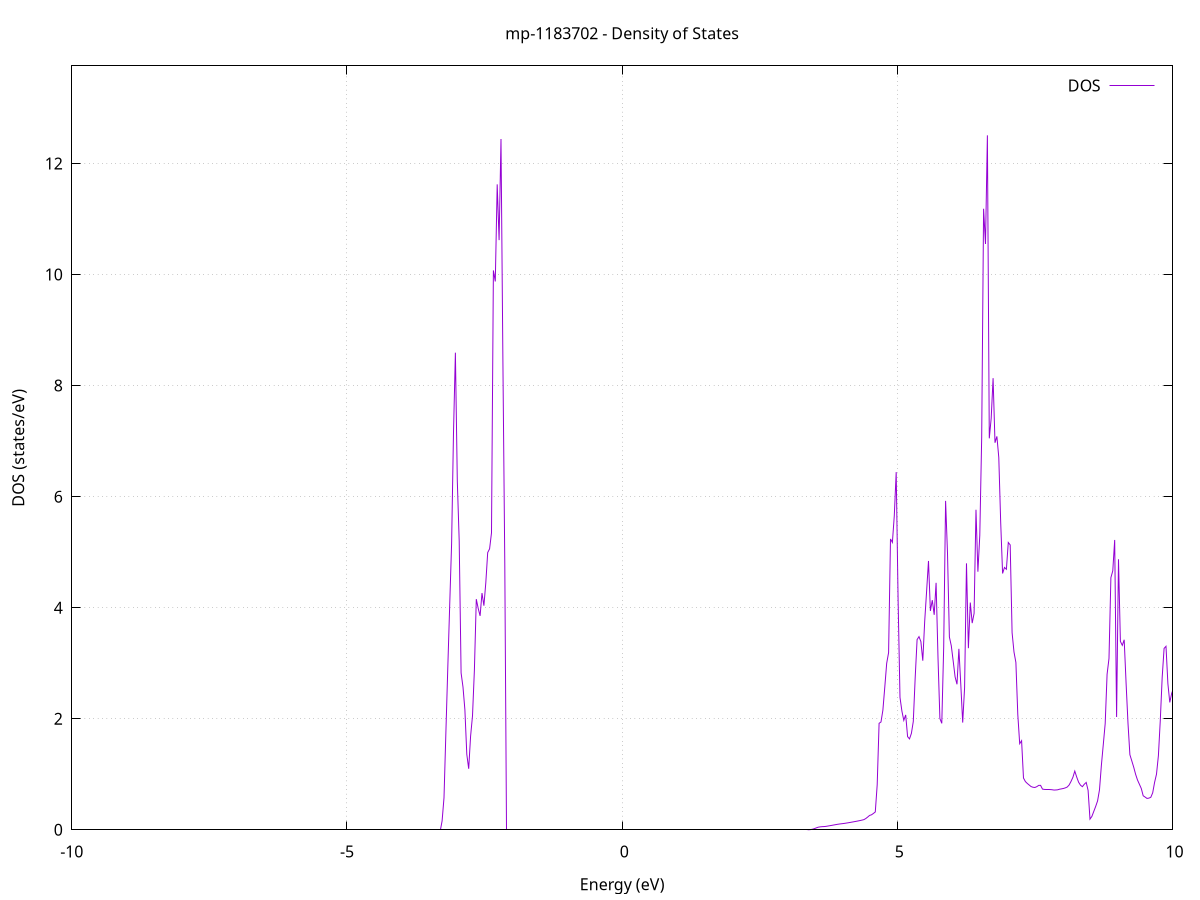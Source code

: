 set title 'mp-1183702 - Density of States'
set xlabel 'Energy (eV)'
set ylabel 'DOS (states/eV)'
set grid
set xrange [-10:10]
set yrange [0:13.758]
set xzeroaxis lt -1
set terminal png size 800,600
set output 'mp-1183702_dos_gnuplot.png'
plot '-' using 1:2 with lines title 'DOS'
-43.214600 0.000000
-43.180100 0.000000
-43.145600 0.000000
-43.111100 0.000000
-43.076600 0.000000
-43.042000 0.000000
-43.007500 0.000000
-42.973000 0.000000
-42.938500 0.000000
-42.903900 0.000000
-42.869400 0.000000
-42.834900 0.000000
-42.800400 0.000000
-42.765800 0.000000
-42.731300 0.000000
-42.696800 0.000000
-42.662300 0.000000
-42.627800 0.000000
-42.593200 0.000000
-42.558700 0.000000
-42.524200 0.000000
-42.489700 0.000000
-42.455100 0.000000
-42.420600 0.000000
-42.386100 0.000000
-42.351600 0.000000
-42.317000 0.000000
-42.282500 0.000000
-42.248000 0.000000
-42.213500 0.000000
-42.179000 0.000000
-42.144400 0.000000
-42.109900 0.000000
-42.075400 0.000000
-42.040900 0.000000
-42.006300 0.000000
-41.971800 0.000000
-41.937300 0.000000
-41.902800 0.000000
-41.868200 0.000000
-41.833700 0.000000
-41.799200 0.000000
-41.764700 0.000000
-41.730200 0.000000
-41.695600 0.000000
-41.661100 0.000000
-41.626600 0.000000
-41.592100 0.000000
-41.557500 0.000000
-41.523000 0.000000
-41.488500 0.000000
-41.454000 0.000000
-41.419400 0.000000
-41.384900 0.000000
-41.350400 0.000000
-41.315900 0.000000
-41.281400 0.000000
-41.246800 0.000000
-41.212300 0.000000
-41.177800 0.000000
-41.143300 0.000000
-41.108700 0.000000
-41.074200 0.000000
-41.039700 0.000000
-41.005200 0.000000
-40.970600 0.000000
-40.936100 0.000000
-40.901600 0.000000
-40.867100 0.000000
-40.832600 0.000000
-40.798000 0.000000
-40.763500 0.000000
-40.729000 0.000000
-40.694500 0.000000
-40.659900 0.000000
-40.625400 0.000000
-40.590900 0.000000
-40.556400 0.000000
-40.521800 0.000000
-40.487300 0.000000
-40.452800 0.000000
-40.418300 0.000000
-40.383800 0.000000
-40.349200 0.000000
-40.314700 0.000000
-40.280200 0.000000
-40.245700 0.000000
-40.211100 0.000000
-40.176600 0.000000
-40.142100 0.000000
-40.107600 0.000000
-40.073000 0.000000
-40.038500 0.000000
-40.004000 0.000000
-39.969500 0.000000
-39.935000 0.000000
-39.900400 0.000000
-39.865900 0.000000
-39.831400 0.000000
-39.796900 0.000000
-39.762300 0.000000
-39.727800 0.000000
-39.693300 0.000000
-39.658800 0.000000
-39.624200 0.000000
-39.589700 0.000000
-39.555200 0.000000
-39.520700 0.000000
-39.486200 0.000000
-39.451600 0.000000
-39.417100 0.000000
-39.382600 0.000000
-39.348100 0.000000
-39.313500 0.000000
-39.279000 0.000000
-39.244500 0.000000
-39.210000 0.000000
-39.175500 0.000000
-39.140900 0.000000
-39.106400 0.000000
-39.071900 0.000000
-39.037400 0.000000
-39.002800 0.000000
-38.968300 0.000000
-38.933800 0.000000
-38.899300 0.000000
-38.864700 0.000000
-38.830200 0.000000
-38.795700 0.000000
-38.761200 0.000000
-38.726700 0.000000
-38.692100 0.000000
-38.657600 0.000000
-38.623100 0.000000
-38.588600 0.000000
-38.554000 0.000000
-38.519500 0.000000
-38.485000 0.000000
-38.450500 0.000000
-38.415900 0.000000
-38.381400 0.000000
-38.346900 0.000000
-38.312400 0.000000
-38.277900 0.000000
-38.243300 0.000000
-38.208800 0.000000
-38.174300 0.000000
-38.139800 0.000000
-38.105200 0.000000
-38.070700 0.000000
-38.036200 0.000000
-38.001700 0.000000
-37.967100 0.000000
-37.932600 0.000000
-37.898100 0.000000
-37.863600 0.000000
-37.829100 0.000000
-37.794500 0.000000
-37.760000 0.000000
-37.725500 0.000000
-37.691000 0.000000
-37.656400 0.000000
-37.621900 0.000000
-37.587400 0.000000
-37.552900 0.000000
-37.518300 0.000000
-37.483800 0.000000
-37.449300 0.000000
-37.414800 0.000000
-37.380300 0.000000
-37.345700 0.000000
-37.311200 0.000000
-37.276700 0.000000
-37.242200 0.000000
-37.207600 0.000000
-37.173100 0.000000
-37.138600 0.000000
-37.104100 0.000000
-37.069500 0.000000
-37.035000 0.000000
-37.000500 0.000000
-36.966000 0.000000
-36.931500 0.000000
-36.896900 0.000000
-36.862400 0.000000
-36.827900 0.000000
-36.793400 0.000000
-36.758800 0.000000
-36.724300 0.000000
-36.689800 0.000000
-36.655300 0.000000
-36.620700 0.000000
-36.586200 0.000000
-36.551700 0.000000
-36.517200 0.000000
-36.482700 0.000000
-36.448100 0.000000
-36.413600 0.000000
-36.379100 0.000000
-36.344600 0.000000
-36.310000 0.000000
-36.275500 0.000000
-36.241000 0.000000
-36.206500 0.000000
-36.171900 0.000000
-36.137400 0.000000
-36.102900 0.000000
-36.068400 0.000000
-36.033900 0.000000
-35.999300 0.000000
-35.964800 0.000000
-35.930300 0.000000
-35.895800 0.000000
-35.861200 0.000000
-35.826700 0.000000
-35.792200 0.000000
-35.757700 0.000000
-35.723100 0.000000
-35.688600 0.000000
-35.654100 0.000000
-35.619600 0.000000
-35.585100 0.000000
-35.550500 0.000000
-35.516000 0.000000
-35.481500 0.000000
-35.447000 0.000000
-35.412400 0.000000
-35.377900 0.000000
-35.343400 0.000000
-35.308900 0.000000
-35.274400 0.000000
-35.239800 0.000000
-35.205300 0.000000
-35.170800 0.000000
-35.136300 0.000000
-35.101700 0.000000
-35.067200 0.000000
-35.032700 0.000000
-34.998200 0.000000
-34.963600 0.000000
-34.929100 0.000000
-34.894600 0.000000
-34.860100 0.000000
-34.825600 0.000000
-34.791000 0.000000
-34.756500 0.000000
-34.722000 0.000000
-34.687500 0.000000
-34.652900 0.000000
-34.618400 0.000000
-34.583900 0.000000
-34.549400 0.000000
-34.514800 0.000000
-34.480300 0.000000
-34.445800 0.000000
-34.411300 0.000000
-34.376800 0.000000
-34.342200 0.000000
-34.307700 0.000000
-34.273200 0.000000
-34.238700 0.000000
-34.204100 0.000000
-34.169600 0.000000
-34.135100 0.000000
-34.100600 0.000000
-34.066000 0.000000
-34.031500 0.000000
-33.997000 0.000000
-33.962500 0.000000
-33.928000 0.000000
-33.893400 0.000000
-33.858900 0.000000
-33.824400 0.000000
-33.789900 0.000000
-33.755300 0.000000
-33.720800 0.000000
-33.686300 0.000000
-33.651800 0.000000
-33.617200 0.000000
-33.582700 0.000000
-33.548200 0.000000
-33.513700 0.000000
-33.479200 0.000000
-33.444600 0.000000
-33.410100 0.000000
-33.375600 0.000000
-33.341100 0.000000
-33.306500 0.000000
-33.272000 0.000000
-33.237500 0.000000
-33.203000 0.000000
-33.168400 0.000000
-33.133900 0.000000
-33.099400 0.000000
-33.064900 0.000000
-33.030400 0.000000
-32.995800 0.000000
-32.961300 0.000000
-32.926800 0.000000
-32.892300 0.000000
-32.857700 0.000000
-32.823200 0.000000
-32.788700 0.000000
-32.754200 0.000000
-32.719600 0.000000
-32.685100 0.000000
-32.650600 0.000000
-32.616100 0.000000
-32.581600 0.000000
-32.547000 0.000000
-32.512500 0.000000
-32.478000 0.000000
-32.443500 0.000000
-32.408900 0.000000
-32.374400 0.000000
-32.339900 0.000000
-32.305400 0.000000
-32.270800 0.000000
-32.236300 0.000000
-32.201800 0.000000
-32.167300 0.000000
-32.132800 0.000000
-32.098200 0.000000
-32.063700 0.000000
-32.029200 0.000000
-31.994700 0.000000
-31.960100 0.000000
-31.925600 0.000000
-31.891100 0.000000
-31.856600 0.000000
-31.822000 0.000000
-31.787500 0.000000
-31.753000 0.000000
-31.718500 0.000000
-31.684000 0.000000
-31.649400 0.000000
-31.614900 0.000000
-31.580400 0.000000
-31.545900 0.000000
-31.511300 0.000000
-31.476800 0.000000
-31.442300 0.000000
-31.407800 0.000000
-31.373200 0.000000
-31.338700 0.000000
-31.304200 0.000000
-31.269700 0.000000
-31.235200 0.000000
-31.200600 0.000000
-31.166100 0.000000
-31.131600 0.000000
-31.097100 0.000000
-31.062500 0.000000
-31.028000 0.000000
-30.993500 0.000000
-30.959000 0.000000
-30.924500 0.000000
-30.889900 0.000000
-30.855400 0.000000
-30.820900 0.000000
-30.786400 0.000000
-30.751800 0.000000
-30.717300 0.000000
-30.682800 0.000000
-30.648300 0.000000
-30.613700 0.000000
-30.579200 0.000000
-30.544700 0.000000
-30.510200 0.000000
-30.475700 0.000000
-30.441100 0.000000
-30.406600 0.000000
-30.372100 0.000000
-30.337600 0.000000
-30.303000 0.000000
-30.268500 0.000000
-30.234000 0.000000
-30.199500 0.000000
-30.164900 0.000000
-30.130400 0.000000
-30.095900 0.000000
-30.061400 0.000000
-30.026900 0.000000
-29.992300 0.000000
-29.957800 0.000000
-29.923300 0.000000
-29.888800 0.000000
-29.854200 0.000000
-29.819700 0.000000
-29.785200 0.000000
-29.750700 0.000000
-29.716100 0.000000
-29.681600 0.000000
-29.647100 0.000000
-29.612600 0.000000
-29.578100 0.000000
-29.543500 0.000000
-29.509000 0.000000
-29.474500 0.000000
-29.440000 0.000000
-29.405400 0.000000
-29.370900 0.000000
-29.336400 0.000000
-29.301900 0.000000
-29.267300 0.000000
-29.232800 0.000000
-29.198300 0.000000
-29.163800 0.000000
-29.129300 0.000000
-29.094700 0.000000
-29.060200 0.000000
-29.025700 0.000000
-28.991200 0.000000
-28.956600 0.000000
-28.922100 0.000000
-28.887600 0.000000
-28.853100 0.000000
-28.818500 0.000000
-28.784000 0.000000
-28.749500 0.000000
-28.715000 0.000000
-28.680500 0.000000
-28.645900 0.000000
-28.611400 0.000000
-28.576900 0.000000
-28.542400 0.000000
-28.507800 0.000000
-28.473300 0.000000
-28.438800 0.000000
-28.404300 0.000000
-28.369700 0.000000
-28.335200 0.000000
-28.300700 0.000000
-28.266200 0.000000
-28.231700 0.000000
-28.197100 0.000000
-28.162600 0.000000
-28.128100 0.000000
-28.093600 0.000000
-28.059000 0.000000
-28.024500 0.000000
-27.990000 0.000000
-27.955500 0.000000
-27.920900 0.000000
-27.886400 0.000000
-27.851900 0.000000
-27.817400 0.000000
-27.782900 0.000000
-27.748300 0.000000
-27.713800 0.000000
-27.679300 0.000000
-27.644800 0.000000
-27.610200 0.000000
-27.575700 0.000000
-27.541200 0.000000
-27.506700 0.000000
-27.472100 0.000000
-27.437600 0.000000
-27.403100 0.000000
-27.368600 0.000000
-27.334100 0.000000
-27.299500 0.000000
-27.265000 0.000000
-27.230500 0.000000
-27.196000 0.000000
-27.161400 0.000000
-27.126900 0.000000
-27.092400 0.000000
-27.057900 0.000000
-27.023400 0.000000
-26.988800 0.000000
-26.954300 0.000000
-26.919800 0.000000
-26.885300 0.000000
-26.850700 0.000000
-26.816200 0.000000
-26.781700 0.000000
-26.747200 0.000000
-26.712600 0.000000
-26.678100 0.000000
-26.643600 0.000000
-26.609100 0.000000
-26.574600 0.000000
-26.540000 0.000000
-26.505500 0.000000
-26.471000 0.000000
-26.436500 0.000000
-26.401900 0.000000
-26.367400 0.000000
-26.332900 0.000000
-26.298400 0.000000
-26.263800 0.000000
-26.229300 0.000000
-26.194800 0.000000
-26.160300 0.000000
-26.125800 0.000000
-26.091200 0.000000
-26.056700 0.000000
-26.022200 0.000000
-25.987700 0.000000
-25.953100 0.000000
-25.918600 0.000000
-25.884100 0.000000
-25.849600 0.000000
-25.815000 0.000000
-25.780500 0.000000
-25.746000 0.000000
-25.711500 0.000000
-25.677000 0.000000
-25.642400 0.000000
-25.607900 0.000000
-25.573400 0.000000
-25.538900 0.000000
-25.504300 0.000000
-25.469800 0.000000
-25.435300 0.000000
-25.400800 0.000000
-25.366200 0.000000
-25.331700 0.000000
-25.297200 0.000000
-25.262700 0.000000
-25.228200 0.000000
-25.193600 0.000000
-25.159100 0.000000
-25.124600 0.000000
-25.090100 0.000000
-25.055500 0.000000
-25.021000 0.000000
-24.986500 0.000000
-24.952000 0.000000
-24.917400 0.000000
-24.882900 0.000000
-24.848400 0.000000
-24.813900 0.000000
-24.779400 0.000000
-24.744800 0.000000
-24.710300 0.000000
-24.675800 0.000000
-24.641300 0.000000
-24.606700 0.000000
-24.572200 0.000000
-24.537700 0.000000
-24.503200 0.000000
-24.468600 0.000000
-24.434100 0.000000
-24.399600 0.000000
-24.365100 0.000000
-24.330600 0.000000
-24.296000 0.000000
-24.261500 0.000000
-24.227000 0.000000
-24.192500 0.000000
-24.157900 0.000000
-24.123400 0.000000
-24.088900 0.000000
-24.054400 0.000000
-24.019800 0.000000
-23.985300 0.000000
-23.950800 0.000000
-23.916300 0.000000
-23.881800 0.000000
-23.847200 0.000000
-23.812700 0.000000
-23.778200 0.000000
-23.743700 0.000000
-23.709100 0.000000
-23.674600 0.000000
-23.640100 0.000000
-23.605600 0.000000
-23.571000 0.000000
-23.536500 0.000000
-23.502000 0.000000
-23.467500 0.000000
-23.433000 0.000000
-23.398400 0.000000
-23.363900 0.000000
-23.329400 0.000000
-23.294900 0.000000
-23.260300 0.000000
-23.225800 0.000000
-23.191300 0.000000
-23.156800 0.000000
-23.122200 0.000000
-23.087700 0.000000
-23.053200 0.000000
-23.018700 0.000000
-22.984200 0.000000
-22.949600 0.000000
-22.915100 0.000000
-22.880600 0.000000
-22.846100 0.000000
-22.811500 0.000000
-22.777000 0.000000
-22.742500 0.000000
-22.708000 0.000000
-22.673500 0.000000
-22.638900 0.000000
-22.604400 0.000000
-22.569900 0.000000
-22.535400 0.000000
-22.500800 0.000000
-22.466300 0.000000
-22.431800 0.000000
-22.397300 0.000000
-22.362700 0.000000
-22.328200 0.000000
-22.293700 0.000000
-22.259200 0.000000
-22.224700 0.000000
-22.190100 0.000000
-22.155600 0.000000
-22.121100 0.000000
-22.086600 0.000000
-22.052000 0.000000
-22.017500 0.000000
-21.983000 0.000000
-21.948500 0.000000
-21.913900 0.000000
-21.879400 0.000000
-21.844900 0.000000
-21.810400 0.000000
-21.775900 0.000000
-21.741300 0.000000
-21.706800 0.000000
-21.672300 0.000000
-21.637800 0.000000
-21.603200 0.000000
-21.568700 0.000000
-21.534200 0.000000
-21.499700 0.000000
-21.465100 0.000000
-21.430600 0.000000
-21.396100 0.000000
-21.361600 0.000000
-21.327100 0.000000
-21.292500 0.000000
-21.258000 0.000000
-21.223500 0.000000
-21.189000 0.000000
-21.154400 0.000000
-21.119900 0.000000
-21.085400 0.000000
-21.050900 0.000000
-21.016300 0.000000
-20.981800 0.000000
-20.947300 0.000000
-20.912800 0.000000
-20.878300 0.000000
-20.843700 0.000000
-20.809200 0.000000
-20.774700 0.000000
-20.740200 0.000000
-20.705600 0.000000
-20.671100 0.000000
-20.636600 0.000000
-20.602100 0.000000
-20.567500 0.000000
-20.533000 0.000000
-20.498500 0.000000
-20.464000 0.000000
-20.429500 0.000000
-20.394900 0.000000
-20.360400 0.000000
-20.325900 0.000000
-20.291400 0.000000
-20.256800 0.000000
-20.222300 0.000000
-20.187800 0.000000
-20.153300 0.000000
-20.118700 0.000000
-20.084200 0.000000
-20.049700 0.000000
-20.015200 0.000000
-19.980700 0.000000
-19.946100 0.000000
-19.911600 0.000000
-19.877100 0.000000
-19.842600 0.000000
-19.808000 0.000000
-19.773500 0.000000
-19.739000 0.000000
-19.704500 0.000000
-19.669900 0.000000
-19.635400 0.000000
-19.600900 0.000000
-19.566400 0.000000
-19.531900 0.000000
-19.497300 0.000000
-19.462800 0.000000
-19.428300 0.000000
-19.393800 0.000000
-19.359200 0.000000
-19.324700 0.000000
-19.290200 0.000000
-19.255700 0.000000
-19.221100 0.000000
-19.186600 0.000000
-19.152100 0.000000
-19.117600 0.000000
-19.083100 0.000000
-19.048500 0.000000
-19.014000 0.000000
-18.979500 0.000000
-18.945000 0.000000
-18.910400 0.000000
-18.875900 0.000000
-18.841400 0.000000
-18.806900 0.000000
-18.772400 0.000000
-18.737800 0.000000
-18.703300 0.000000
-18.668800 0.000000
-18.634300 0.000000
-18.599700 0.000000
-18.565200 0.000000
-18.530700 0.000000
-18.496200 0.000000
-18.461600 0.000000
-18.427100 0.000000
-18.392600 0.000000
-18.358100 0.000000
-18.323600 0.000000
-18.289000 0.000000
-18.254500 0.000000
-18.220000 0.000000
-18.185500 0.000000
-18.150900 0.000000
-18.116400 0.000000
-18.081900 0.000000
-18.047400 0.000000
-18.012800 0.000000
-17.978300 0.000000
-17.943800 0.000000
-17.909300 0.000000
-17.874800 0.000000
-17.840200 0.000000
-17.805700 0.000000
-17.771200 0.000000
-17.736700 0.000000
-17.702100 0.000000
-17.667600 0.000000
-17.633100 0.000000
-17.598600 0.000000
-17.564000 0.000000
-17.529500 0.000000
-17.495000 0.000000
-17.460500 0.000000
-17.426000 0.000000
-17.391400 0.000000
-17.356900 0.000000
-17.322400 0.000000
-17.287900 0.000000
-17.253300 0.000000
-17.218800 0.000000
-17.184300 0.000000
-17.149800 0.000000
-17.115200 0.000000
-17.080700 0.000000
-17.046200 0.000000
-17.011700 0.000000
-16.977200 0.000000
-16.942600 0.000000
-16.908100 0.000000
-16.873600 0.000000
-16.839100 0.000000
-16.804500 0.000000
-16.770000 0.000000
-16.735500 0.000000
-16.701000 0.000000
-16.666400 0.000000
-16.631900 0.000000
-16.597400 0.000000
-16.562900 0.000000
-16.528400 0.000000
-16.493800 0.000000
-16.459300 0.000000
-16.424800 0.000000
-16.390300 0.000000
-16.355700 0.000000
-16.321200 0.000000
-16.286700 0.000000
-16.252200 0.000000
-16.217600 0.000000
-16.183100 0.000000
-16.148600 0.000000
-16.114100 0.000000
-16.079600 0.000000
-16.045000 0.000000
-16.010500 0.000000
-15.976000 0.000000
-15.941500 0.000000
-15.906900 0.000000
-15.872400 0.000000
-15.837900 0.000000
-15.803400 0.000000
-15.768800 0.000000
-15.734300 0.000000
-15.699800 0.000000
-15.665300 0.000000
-15.630800 0.000000
-15.596200 0.000000
-15.561700 0.000000
-15.527200 0.000000
-15.492700 0.000000
-15.458100 0.000000
-15.423600 0.000000
-15.389100 0.000000
-15.354600 0.000000
-15.320000 0.000000
-15.285500 0.000000
-15.251000 0.000000
-15.216500 0.000000
-15.182000 0.000000
-15.147400 0.000000
-15.112900 0.000000
-15.078400 0.000000
-15.043900 0.000000
-15.009300 0.000000
-14.974800 0.000000
-14.940300 0.000000
-14.905800 0.000000
-14.871200 0.000000
-14.836700 0.000000
-14.802200 0.000000
-14.767700 0.000000
-14.733200 0.000000
-14.698600 0.000000
-14.664100 0.000000
-14.629600 0.000000
-14.595100 0.000000
-14.560500 0.000000
-14.526000 0.000000
-14.491500 0.000000
-14.457000 0.000000
-14.422500 0.000000
-14.387900 0.000000
-14.353400 0.000000
-14.318900 0.000000
-14.284400 0.000000
-14.249800 0.000000
-14.215300 0.847500
-14.180800 1.740800
-14.146300 2.765500
-14.111700 3.885600
-14.077200 5.945500
-14.042700 11.117600
-14.008200 16.641300
-13.973700 24.676900
-13.939100 0.000000
-13.904600 0.000000
-13.870100 0.000000
-13.835600 0.000000
-13.801000 0.000000
-13.766500 0.000000
-13.732000 0.000000
-13.697500 0.000000
-13.662900 0.000000
-13.628400 0.000000
-13.593900 0.000000
-13.559400 0.000000
-13.524900 0.000000
-13.490300 0.000000
-13.455800 0.000000
-13.421300 0.000000
-13.386800 0.000000
-13.352200 0.000000
-13.317700 0.000000
-13.283200 0.000000
-13.248700 0.000000
-13.214100 0.000000
-13.179600 0.000000
-13.145100 0.000000
-13.110600 0.000000
-13.076100 0.000000
-13.041500 0.000000
-13.007000 0.000000
-12.972500 0.000000
-12.938000 0.000000
-12.903400 0.000000
-12.868900 0.000000
-12.834400 0.000000
-12.799900 0.000000
-12.765300 0.000000
-12.730800 0.000000
-12.696300 0.000000
-12.661800 0.000000
-12.627300 0.000000
-12.592700 0.000000
-12.558200 0.000000
-12.523700 0.000000
-12.489200 0.000000
-12.454600 0.000000
-12.420100 0.000000
-12.385600 0.000000
-12.351100 0.000000
-12.316500 0.000000
-12.282000 0.000000
-12.247500 0.000000
-12.213000 0.000000
-12.178500 0.000000
-12.143900 0.000000
-12.109400 0.000000
-12.074900 0.000000
-12.040400 0.000000
-12.005800 0.000000
-11.971300 0.000000
-11.936800 0.000000
-11.902300 0.000000
-11.867700 0.000000
-11.833200 0.000000
-11.798700 0.000000
-11.764200 0.000000
-11.729700 0.000000
-11.695100 0.000000
-11.660600 0.000000
-11.626100 0.000000
-11.591600 0.000000
-11.557000 0.000000
-11.522500 0.000000
-11.488000 0.000000
-11.453500 0.000000
-11.418900 0.000000
-11.384400 0.000000
-11.349900 0.000000
-11.315400 0.000000
-11.280900 0.000000
-11.246300 0.000000
-11.211800 0.000000
-11.177300 0.000000
-11.142800 0.000000
-11.108200 0.000000
-11.073700 0.000000
-11.039200 0.000000
-11.004700 0.000000
-10.970100 0.000000
-10.935600 0.000000
-10.901100 0.000000
-10.866600 0.000000
-10.832100 0.000000
-10.797500 0.000000
-10.763000 0.000000
-10.728500 0.000000
-10.694000 0.000000
-10.659400 0.000000
-10.624900 0.000000
-10.590400 0.000000
-10.555900 0.000000
-10.521400 0.000000
-10.486800 0.000000
-10.452300 0.000000
-10.417800 0.000000
-10.383300 0.000000
-10.348700 0.000000
-10.314200 0.000000
-10.279700 0.000000
-10.245200 0.000000
-10.210600 0.000000
-10.176100 0.000000
-10.141600 0.000000
-10.107100 0.000000
-10.072600 0.000000
-10.038000 0.000000
-10.003500 0.000000
-9.969000 0.000000
-9.934500 0.000000
-9.899900 0.000000
-9.865400 0.000000
-9.830900 0.000000
-9.796400 0.000000
-9.761800 0.000000
-9.727300 0.000000
-9.692800 0.000000
-9.658300 0.000000
-9.623800 0.000000
-9.589200 0.000000
-9.554700 0.000000
-9.520200 0.000000
-9.485700 0.000000
-9.451100 0.000000
-9.416600 0.000000
-9.382100 0.000000
-9.347600 0.000000
-9.313000 0.000000
-9.278500 0.000000
-9.244000 0.000000
-9.209500 0.000000
-9.175000 0.000000
-9.140400 0.000000
-9.105900 0.000000
-9.071400 0.000000
-9.036900 0.000000
-9.002300 0.000000
-8.967800 0.000000
-8.933300 0.000000
-8.898800 0.000000
-8.864200 0.000000
-8.829700 0.000000
-8.795200 0.000000
-8.760700 0.000000
-8.726200 0.000000
-8.691600 0.000000
-8.657100 0.000000
-8.622600 0.000000
-8.588100 0.000000
-8.553500 0.000000
-8.519000 0.000000
-8.484500 0.000000
-8.450000 0.000000
-8.415400 0.000000
-8.380900 0.000000
-8.346400 0.000000
-8.311900 0.000000
-8.277400 0.000000
-8.242800 0.000000
-8.208300 0.000000
-8.173800 0.000000
-8.139300 0.000000
-8.104700 0.000000
-8.070200 0.000000
-8.035700 0.000000
-8.001200 0.000000
-7.966600 0.000000
-7.932100 0.000000
-7.897600 0.000000
-7.863100 0.000000
-7.828600 0.000000
-7.794000 0.000000
-7.759500 0.000000
-7.725000 0.000000
-7.690500 0.000000
-7.655900 0.000000
-7.621400 0.000000
-7.586900 0.000000
-7.552400 0.000000
-7.517800 0.000000
-7.483300 0.000000
-7.448800 0.000000
-7.414300 0.000000
-7.379800 0.000000
-7.345200 0.000000
-7.310700 0.000000
-7.276200 0.000000
-7.241700 0.000000
-7.207100 0.000000
-7.172600 0.000000
-7.138100 0.000000
-7.103600 0.000000
-7.069000 0.000000
-7.034500 0.000000
-7.000000 0.000000
-6.965500 0.000000
-6.931000 0.000000
-6.896400 0.000000
-6.861900 0.000000
-6.827400 0.000000
-6.792900 0.000000
-6.758300 0.000000
-6.723800 0.000000
-6.689300 0.000000
-6.654800 0.000000
-6.620200 0.000000
-6.585700 0.000000
-6.551200 0.000000
-6.516700 0.000000
-6.482200 0.000000
-6.447600 0.000000
-6.413100 0.000000
-6.378600 0.000000
-6.344100 0.000000
-6.309500 0.000000
-6.275000 0.000000
-6.240500 0.000000
-6.206000 0.000000
-6.171500 0.000000
-6.136900 0.000000
-6.102400 0.000000
-6.067900 0.000000
-6.033400 0.000000
-5.998800 0.000000
-5.964300 0.000000
-5.929800 0.000000
-5.895300 0.000000
-5.860700 0.000000
-5.826200 0.000000
-5.791700 0.000000
-5.757200 0.000000
-5.722700 0.000000
-5.688100 0.000000
-5.653600 0.000000
-5.619100 0.000000
-5.584600 0.000000
-5.550000 0.000000
-5.515500 0.000000
-5.481000 0.000000
-5.446500 0.000000
-5.411900 0.000000
-5.377400 0.000000
-5.342900 0.000000
-5.308400 0.000000
-5.273900 0.000000
-5.239300 0.000000
-5.204800 0.000000
-5.170300 0.000000
-5.135800 0.000000
-5.101200 0.000000
-5.066700 0.000000
-5.032200 0.000000
-4.997700 0.000000
-4.963100 0.000000
-4.928600 0.000000
-4.894100 0.000000
-4.859600 0.000000
-4.825100 0.000000
-4.790500 0.000000
-4.756000 0.000000
-4.721500 0.000000
-4.687000 0.000000
-4.652400 0.000000
-4.617900 0.000000
-4.583400 0.000000
-4.548900 0.000000
-4.514300 0.000000
-4.479800 0.000000
-4.445300 0.000000
-4.410800 0.000000
-4.376300 0.000000
-4.341700 0.000000
-4.307200 0.000000
-4.272700 0.000000
-4.238200 0.000000
-4.203600 0.000000
-4.169100 0.000000
-4.134600 0.000000
-4.100100 0.000000
-4.065500 0.000000
-4.031000 0.000000
-3.996500 0.000000
-3.962000 0.000000
-3.927500 0.000000
-3.892900 0.000000
-3.858400 0.000000
-3.823900 0.000000
-3.789400 0.000000
-3.754800 0.000000
-3.720300 0.000000
-3.685800 0.000000
-3.651300 0.000000
-3.616700 0.000000
-3.582200 0.000000
-3.547700 0.000000
-3.513200 0.000000
-3.478700 0.000000
-3.444100 0.000000
-3.409600 0.000000
-3.375100 0.000000
-3.340600 0.000000
-3.306000 0.000000
-3.271500 0.158700
-3.237000 0.575700
-3.202500 1.757400
-3.167900 2.921300
-3.133400 4.044500
-3.098900 5.145900
-3.064400 7.143900
-3.029900 8.592800
-2.995300 6.287400
-2.960800 5.203200
-2.926300 2.824300
-2.891800 2.571000
-2.857200 2.159500
-2.822700 1.359000
-2.788200 1.099000
-2.753700 1.685500
-2.719100 2.050700
-2.684600 2.877200
-2.650100 4.153700
-2.615600 3.987200
-2.581100 3.852700
-2.546500 4.263800
-2.512000 4.035700
-2.477500 4.447200
-2.443000 4.992300
-2.408400 5.060600
-2.373900 5.348000
-2.339400 10.074200
-2.304900 9.875400
-2.270300 11.623800
-2.235800 10.619900
-2.201300 12.440900
-2.166800 8.454400
-2.132300 4.788500
-2.097700 0.000000
-2.063200 0.000000
-2.028700 0.000000
-1.994200 0.000000
-1.959600 0.000000
-1.925100 0.000000
-1.890600 0.000000
-1.856100 0.000000
-1.821600 0.000000
-1.787000 0.000000
-1.752500 0.000000
-1.718000 0.000000
-1.683500 0.000000
-1.648900 0.000000
-1.614400 0.000000
-1.579900 0.000000
-1.545400 0.000000
-1.510800 0.000000
-1.476300 0.000000
-1.441800 0.000000
-1.407300 0.000000
-1.372800 0.000000
-1.338200 0.000000
-1.303700 0.000000
-1.269200 0.000000
-1.234700 0.000000
-1.200100 0.000000
-1.165600 0.000000
-1.131100 0.000000
-1.096600 0.000000
-1.062000 0.000000
-1.027500 0.000000
-0.993000 0.000000
-0.958500 0.000000
-0.924000 0.000000
-0.889400 0.000000
-0.854900 0.000000
-0.820400 0.000000
-0.785900 0.000000
-0.751300 0.000000
-0.716800 0.000000
-0.682300 0.000000
-0.647800 0.000000
-0.613200 0.000000
-0.578700 0.000000
-0.544200 0.000000
-0.509700 0.000000
-0.475200 0.000000
-0.440600 0.000000
-0.406100 0.000000
-0.371600 0.000000
-0.337100 0.000000
-0.302500 0.000000
-0.268000 0.000000
-0.233500 0.000000
-0.199000 0.000000
-0.164400 0.000000
-0.129900 0.000000
-0.095400 0.000000
-0.060900 0.000000
-0.026400 0.000000
0.008200 0.000000
0.042700 0.000000
0.077200 0.000000
0.111700 0.000000
0.146300 0.000000
0.180800 0.000000
0.215300 0.000000
0.249800 0.000000
0.284400 0.000000
0.318900 0.000000
0.353400 0.000000
0.387900 0.000000
0.422400 0.000000
0.457000 0.000000
0.491500 0.000000
0.526000 0.000000
0.560500 0.000000
0.595100 0.000000
0.629600 0.000000
0.664100 0.000000
0.698600 0.000000
0.733200 0.000000
0.767700 0.000000
0.802200 0.000000
0.836700 0.000000
0.871200 0.000000
0.905800 0.000000
0.940300 0.000000
0.974800 0.000000
1.009300 0.000000
1.043900 0.000000
1.078400 0.000000
1.112900 0.000000
1.147400 0.000000
1.182000 0.000000
1.216500 0.000000
1.251000 0.000000
1.285500 0.000000
1.320000 0.000000
1.354600 0.000000
1.389100 0.000000
1.423600 0.000000
1.458100 0.000000
1.492700 0.000000
1.527200 0.000000
1.561700 0.000000
1.596200 0.000000
1.630800 0.000000
1.665300 0.000000
1.699800 0.000000
1.734300 0.000000
1.768800 0.000000
1.803400 0.000000
1.837900 0.000000
1.872400 0.000000
1.906900 0.000000
1.941500 0.000000
1.976000 0.000000
2.010500 0.000000
2.045000 0.000000
2.079500 0.000000
2.114100 0.000000
2.148600 0.000000
2.183100 0.000000
2.217600 0.000000
2.252200 0.000000
2.286700 0.000000
2.321200 0.000000
2.355700 0.000000
2.390300 0.000000
2.424800 0.000000
2.459300 0.000000
2.493800 0.000000
2.528300 0.000000
2.562900 0.000000
2.597400 0.000000
2.631900 0.000000
2.666400 0.000000
2.701000 0.000000
2.735500 0.000000
2.770000 0.000000
2.804500 0.000000
2.839100 0.000000
2.873600 0.000000
2.908100 0.000000
2.942600 0.000000
2.977100 0.000000
3.011700 0.000000
3.046200 0.000000
3.080700 0.000000
3.115200 0.000000
3.149800 0.000000
3.184300 0.000000
3.218800 0.000000
3.253300 0.000000
3.287900 0.000000
3.322400 0.000000
3.356900 0.000000
3.391400 0.000300
3.425900 0.003700
3.460500 0.010500
3.495000 0.021000
3.529500 0.034800
3.564000 0.047000
3.598600 0.052500
3.633100 0.056000
3.667600 0.057500
3.702100 0.061200
3.736700 0.067000
3.771200 0.072900
3.805700 0.079000
3.840200 0.085300
3.874700 0.091700
3.909300 0.097900
3.943800 0.103100
3.978300 0.107500
4.012800 0.111600
4.047400 0.116400
4.081900 0.121900
4.116400 0.127600
4.150900 0.133700
4.185500 0.139900
4.220000 0.146200
4.254500 0.152700
4.289000 0.159400
4.323500 0.166400
4.358100 0.174100
4.392600 0.182700
4.427100 0.202500
4.461600 0.229400
4.496200 0.258600
4.530700 0.269500
4.565200 0.293800
4.599700 0.321100
4.634300 0.810000
4.668800 1.917600
4.703300 1.941200
4.737800 2.154700
4.772300 2.569000
4.806900 2.999100
4.841400 3.190600
4.875900 5.237400
4.910400 5.175100
4.945000 5.655900
4.979500 6.441700
5.014000 4.143500
5.048500 2.384400
5.083100 2.138700
5.117600 1.971000
5.152100 2.068900
5.186600 1.677600
5.221100 1.636600
5.255700 1.735800
5.290200 1.950900
5.324700 2.739900
5.359200 3.425100
5.393800 3.478700
5.428300 3.388000
5.462800 3.045200
5.497300 3.754000
5.531900 4.291900
5.566400 4.841700
5.600900 3.941900
5.635400 4.136100
5.669900 3.871100
5.704500 4.448000
5.739000 3.106600
5.773500 2.003400
5.808000 1.916600
5.842600 3.290500
5.877100 5.923100
5.911600 4.988200
5.946100 3.472000
5.980700 3.314000
6.015200 3.038200
6.049700 2.753700
6.084200 2.620100
6.118700 3.258500
6.153300 2.617400
6.187800 1.930900
6.222300 2.558900
6.256800 4.798500
6.291400 3.270700
6.325900 4.092100
6.360400 3.722000
6.394900 3.897100
6.429400 5.763300
6.464000 4.648200
6.498500 5.302400
6.533000 7.069000
6.567500 11.184400
6.602100 10.550400
6.636600 12.507100
6.671100 7.049700
6.705600 7.410400
6.740200 8.133700
6.774700 6.970400
6.809200 7.085100
6.843700 6.705300
6.878200 5.540600
6.912800 4.616400
6.947300 4.724500
6.981800 4.691800
7.016300 5.174000
7.050900 5.130600
7.085400 3.549200
7.119900 3.202000
7.154400 3.013300
7.189000 2.076000
7.223500 1.550600
7.258000 1.604000
7.292500 0.932200
7.327000 0.868200
7.361600 0.834500
7.396100 0.806000
7.430600 0.778100
7.465100 0.766000
7.499700 0.761800
7.534200 0.776400
7.568700 0.799500
7.603200 0.799900
7.637800 0.732800
7.672300 0.726500
7.706800 0.724300
7.741300 0.724300
7.775800 0.724500
7.810400 0.721200
7.844900 0.715800
7.879400 0.716600
7.913900 0.720200
7.948500 0.730800
7.983000 0.736700
8.017500 0.744000
8.052000 0.754400
8.086600 0.769700
8.121100 0.805700
8.155600 0.869900
8.190100 0.944800
8.224600 1.056700
8.259200 0.950000
8.293700 0.857000
8.328200 0.802800
8.362700 0.776200
8.397300 0.820300
8.431800 0.852500
8.466300 0.710400
8.500800 0.191700
8.535400 0.241000
8.569900 0.331200
8.604400 0.421200
8.638900 0.520800
8.673400 0.719800
8.708000 1.163400
8.742500 1.535500
8.777000 1.911200
8.811500 2.801400
8.846100 3.085300
8.880600 4.540700
8.915100 4.664100
8.949600 5.220100
8.984200 2.031000
9.018700 4.871400
9.053200 3.393100
9.087700 3.321400
9.122200 3.422300
9.156800 2.639300
9.191300 1.919700
9.225800 1.351900
9.260300 1.241300
9.294900 1.128300
9.329400 1.000300
9.363900 0.897000
9.398400 0.820400
9.433000 0.743000
9.467500 0.612400
9.502000 0.589500
9.536500 0.564900
9.571000 0.569900
9.605600 0.585000
9.640100 0.665600
9.674600 0.853700
9.709100 1.000800
9.743700 1.333300
9.778200 1.971500
9.812700 2.745000
9.847200 3.266400
9.881800 3.304200
9.916300 2.630800
9.950800 2.293900
9.985300 2.457600
10.019800 2.552600
10.054400 3.032300
10.088900 2.990100
10.123400 2.509600
10.157900 1.964600
10.192500 1.965100
10.227000 2.133800
10.261500 2.176600
10.296000 2.405700
10.330500 1.988400
10.365100 1.476200
10.399600 1.759800
10.434100 2.122000
10.468600 3.108600
10.503200 3.106300
10.537700 2.689300
10.572200 2.063500
10.606700 1.617200
10.641300 1.436500
10.675800 1.379800
10.710300 1.371800
10.744800 1.477000
10.779300 1.562200
10.813900 1.668700
10.848400 1.794900
10.882900 1.907900
10.917400 2.066100
10.952000 2.211200
10.986500 2.141100
11.021000 1.731800
11.055500 1.293300
11.090100 1.071900
11.124600 0.993200
11.159100 0.930900
11.193600 0.888500
11.228100 0.886800
11.262700 0.889900
11.297200 0.892400
11.331700 0.872200
11.366200 1.298500
11.400800 0.910900
11.435300 0.774500
11.469800 0.777400
11.504300 0.813000
11.538900 0.831300
11.573400 0.846000
11.607900 0.838900
11.642400 0.836300
11.676900 0.841600
11.711500 0.847900
11.746000 0.885100
11.780500 0.970500
11.815000 1.084700
11.849600 1.151500
11.884100 1.174400
11.918600 1.224500
11.953100 1.073500
11.987700 0.859900
12.022200 0.739900
12.056700 0.672200
12.091200 0.660000
12.125700 0.690300
12.160300 0.748000
12.194800 0.817900
12.229300 0.887700
12.263800 0.982900
12.298400 1.146600
12.332900 1.520100
12.367400 1.931100
12.401900 2.083200
12.436500 1.608500
12.471000 1.443500
12.505500 1.308200
12.540000 1.185300
12.574500 1.111300
12.609100 1.043300
12.643600 0.963300
12.678100 0.927900
12.712600 0.894000
12.747200 0.898700
12.781700 0.954800
12.816200 1.542200
12.850700 1.357200
12.885300 1.433900
12.919800 1.547100
12.954300 1.847700
12.988800 2.281600
13.023300 1.943100
13.057900 1.808600
13.092400 1.725400
13.126900 1.655500
13.161400 1.456300
13.196000 1.326000
13.230500 1.262100
13.265000 1.156300
13.299500 1.072200
13.334100 0.987800
13.368600 0.913900
13.403100 0.852900
13.437600 0.771600
13.472100 0.707400
13.506700 0.656000
13.541200 0.606600
13.575700 0.559900
13.610200 0.524600
13.644800 0.507500
13.679300 0.477000
13.713800 0.455400
13.748300 0.427300
13.782900 0.420900
13.817400 0.406500
13.851900 0.689900
13.886400 0.724100
13.920900 0.840900
13.955500 0.962500
13.990000 1.114700
14.024500 1.355500
14.059000 1.723100
14.093600 1.879500
14.128100 1.738800
14.162600 1.745900
14.197100 1.809400
14.231700 1.882600
14.266200 1.857200
14.300700 1.816900
14.335200 1.787100
14.369700 1.928300
14.404300 2.419800
14.438800 2.867700
14.473300 3.054000
14.507800 2.797900
14.542400 2.611700
14.576900 2.526400
14.611400 2.636200
14.645900 2.999500
14.680400 2.879900
14.715000 2.359500
14.749500 2.358500
14.784000 2.424200
14.818500 2.319900
14.853100 2.201100
14.887600 2.139900
14.922100 2.070300
14.956600 2.088500
14.991200 2.052300
15.025700 1.616200
15.060200 1.738800
15.094700 1.884400
15.129200 1.814000
15.163800 2.091200
15.198300 2.179400
15.232800 1.738800
15.267300 1.593700
15.301900 1.489000
15.336400 1.342600
15.370900 1.256900
15.405400 1.204200
15.440000 1.257500
15.474500 1.393000
15.509000 1.370300
15.543500 1.357800
15.578000 1.361400
15.612600 2.190800
15.647100 2.032700
15.681600 1.780600
15.716100 1.854600
15.750700 1.809200
15.785200 1.836700
15.819700 1.736500
15.854200 2.099500
15.888800 1.949800
15.923300 1.943700
15.957800 1.726100
15.992300 1.692200
16.026800 1.676800
16.061400 1.804100
16.095900 1.655700
16.130400 1.667200
16.164900 1.709000
16.199500 1.758500
16.234000 1.929100
16.268500 1.937500
16.303000 1.785600
16.337600 1.699900
16.372100 1.615400
16.406600 1.613500
16.441100 1.634300
16.475600 1.715600
16.510200 1.845800
16.544700 1.930800
16.579200 1.844900
16.613700 1.856200
16.648300 2.005600
16.682800 2.309200
16.717300 2.012700
16.751800 2.067600
16.786400 1.915400
16.820900 1.976700
16.855400 1.959400
16.889900 1.719900
16.924400 1.663200
16.959000 1.634200
16.993500 1.598700
17.028000 1.620600
17.062500 1.726800
17.097100 1.909800
17.131600 2.025900
17.166100 2.021200
17.200600 1.800100
17.235200 1.759800
17.269700 1.781600
17.304200 1.803500
17.338700 1.879800
17.373200 1.930600
17.407800 1.968100
17.442300 2.074900
17.476800 2.179600
17.511300 2.323300
17.545900 2.481200
17.580400 2.660700
17.614900 2.406600
17.649400 2.154900
17.684000 2.215100
17.718500 2.388200
17.753000 1.969900
17.787500 2.213400
17.822000 1.990900
17.856600 1.955500
17.891100 1.869000
17.925600 1.631600
17.960100 1.500800
17.994700 1.466400
18.029200 1.520400
18.063700 1.458400
18.098200 1.319900
18.132800 1.297500
18.167300 1.356900
18.201800 1.450100
18.236300 1.483600
18.270800 1.383700
18.305400 1.412900
18.339900 1.452500
18.374400 1.499000
18.408900 1.560800
18.443500 1.628200
18.478000 1.697700
18.512500 1.693200
18.547000 1.823700
18.581500 2.060300
18.616100 2.420500
18.650600 2.594800
18.685100 2.185400
18.719600 1.710100
18.754200 1.400100
18.788700 1.159200
18.823200 0.994000
18.857700 0.947900
18.892300 0.960200
18.926800 1.040100
18.961300 1.137300
18.995800 1.350900
19.030300 1.517300
19.064900 1.920400
19.099400 2.258400
19.133900 2.756700
19.168400 2.429200
19.203000 2.391100
19.237500 1.828000
19.272000 1.522600
19.306500 1.288300
19.341100 1.055300
19.375600 0.852800
19.410100 0.696000
19.444600 0.534200
19.479100 0.522200
19.513700 0.585600
19.548200 0.624000
19.582700 0.748900
19.617200 0.845800
19.651800 0.675500
19.686300 0.707400
19.720800 0.758700
19.755300 0.805300
19.789900 0.850400
19.824400 0.914800
19.858900 0.981900
19.893400 1.052100
19.927900 1.159600
19.962500 1.314200
19.997000 1.516900
20.031500 1.653800
20.066000 1.664200
20.100600 1.675600
20.135100 1.722000
20.169600 1.757500
20.204100 1.793100
20.238700 1.652200
20.273200 1.855600
20.307700 1.554600
20.342200 1.392200
20.376700 1.268600
20.411300 1.278700
20.445800 1.293100
20.480300 1.303600
20.514800 1.610100
20.549400 1.480900
20.583900 1.444800
20.618400 1.518700
20.652900 1.965300
20.687500 1.696300
20.722000 1.677300
20.756500 1.605000
20.791000 1.454900
20.825500 1.316500
20.860100 1.287400
20.894600 1.322800
20.929100 1.384300
20.963600 1.491200
20.998200 1.565600
21.032700 1.660300
21.067200 1.683000
21.101700 1.723100
21.136300 1.791300
21.170800 1.764300
21.205300 1.609100
21.239800 1.627100
21.274300 1.562900
21.308900 1.547400
21.343400 1.636400
21.377900 1.726900
21.412400 1.697500
21.447000 1.585400
21.481500 1.469300
21.516000 1.377200
21.550500 1.315500
21.585100 1.906300
21.619600 1.653000
21.654100 1.478200
21.688600 1.464200
21.723100 1.486300
21.757700 2.171600
21.792200 1.885400
21.826700 1.375200
21.861200 1.092100
21.895800 1.168800
21.930300 1.055600
21.964800 1.044800
21.999300 1.075000
22.033900 1.029500
22.068400 0.690000
22.102900 0.615800
22.137400 0.559200
22.171900 0.511600
22.206500 0.470900
22.241000 0.438900
22.275500 0.415300
22.310000 0.379900
22.344600 0.373800
22.379100 0.379200
22.413600 0.416100
22.448100 0.493500
22.482700 0.589600
22.517200 0.662100
22.551700 0.579800
22.586200 0.475500
22.620700 0.350100
22.655300 0.381200
22.689800 0.049700
22.724300 0.000000
22.758800 0.000000
22.793400 0.000000
22.827900 0.000000
22.862400 0.000000
22.896900 0.000000
22.931400 0.000000
22.966000 0.000000
23.000500 0.000000
23.035000 0.000000
23.069500 0.000000
23.104100 0.000000
23.138600 0.000000
23.173100 0.000000
23.207600 0.000000
23.242200 0.000000
23.276700 0.000000
23.311200 0.000000
23.345700 0.000000
23.380200 0.000000
23.414800 0.000000
23.449300 0.000000
23.483800 0.000000
23.518300 0.000000
23.552900 0.000000
23.587400 0.000000
23.621900 0.000000
23.656400 0.000000
23.691000 0.000000
23.725500 0.000000
23.760000 0.000000
23.794500 0.000000
23.829000 0.000000
23.863600 0.000000
23.898100 0.000000
23.932600 0.000000
23.967100 0.000000
24.001700 0.000000
24.036200 0.000000
24.070700 0.000000
24.105200 0.000000
24.139800 0.000000
24.174300 0.000000
24.208800 0.000000
24.243300 0.000000
24.277800 0.000000
24.312400 0.000000
24.346900 0.000000
24.381400 0.000000
24.415900 0.000000
24.450500 0.000000
24.485000 0.000000
24.519500 0.000000
24.554000 0.000000
24.588600 0.000000
24.623100 0.000000
24.657600 0.000000
24.692100 0.000000
24.726600 0.000000
24.761200 0.000000
24.795700 0.000000
24.830200 0.000000
24.864700 0.000000
24.899300 0.000000
24.933800 0.000000
24.968300 0.000000
25.002800 0.000000
25.037400 0.000000
25.071900 0.000000
25.106400 0.000000
25.140900 0.000000
25.175400 0.000000
25.210000 0.000000
25.244500 0.000000
25.279000 0.000000
25.313500 0.000000
25.348100 0.000000
25.382600 0.000000
25.417100 0.000000
25.451600 0.000000
25.486200 0.000000
25.520700 0.000000
25.555200 0.000000
25.589700 0.000000
25.624200 0.000000
25.658800 0.000000
25.693300 0.000000
25.727800 0.000000
25.762300 0.000000
25.796900 0.000000
25.831400 0.000000
e

